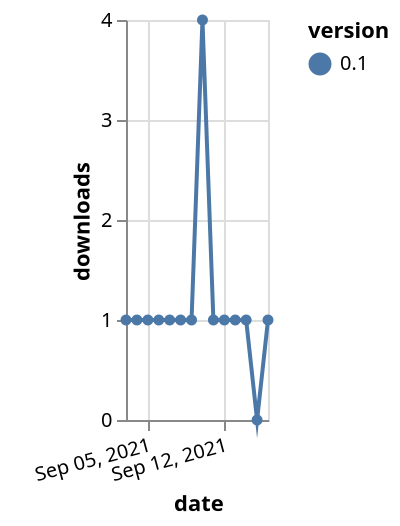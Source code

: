 {"$schema": "https://vega.github.io/schema/vega-lite/v5.json", "description": "A simple bar chart with embedded data.", "data": {"values": [{"date": "2021-09-03", "total": 294, "delta": 1, "version": "0.1"}, {"date": "2021-09-04", "total": 295, "delta": 1, "version": "0.1"}, {"date": "2021-09-05", "total": 296, "delta": 1, "version": "0.1"}, {"date": "2021-09-06", "total": 297, "delta": 1, "version": "0.1"}, {"date": "2021-09-07", "total": 298, "delta": 1, "version": "0.1"}, {"date": "2021-09-08", "total": 299, "delta": 1, "version": "0.1"}, {"date": "2021-09-09", "total": 300, "delta": 1, "version": "0.1"}, {"date": "2021-09-10", "total": 304, "delta": 4, "version": "0.1"}, {"date": "2021-09-11", "total": 305, "delta": 1, "version": "0.1"}, {"date": "2021-09-12", "total": 306, "delta": 1, "version": "0.1"}, {"date": "2021-09-13", "total": 307, "delta": 1, "version": "0.1"}, {"date": "2021-09-14", "total": 308, "delta": 1, "version": "0.1"}, {"date": "2021-09-15", "total": 308, "delta": 0, "version": "0.1"}, {"date": "2021-09-16", "total": 309, "delta": 1, "version": "0.1"}]}, "width": "container", "mark": {"type": "line", "point": {"filled": true}}, "encoding": {"x": {"field": "date", "type": "temporal", "timeUnit": "yearmonthdate", "title": "date", "axis": {"labelAngle": -15}}, "y": {"field": "delta", "type": "quantitative", "title": "downloads"}, "color": {"field": "version", "type": "nominal"}, "tooltip": {"field": "delta"}}}